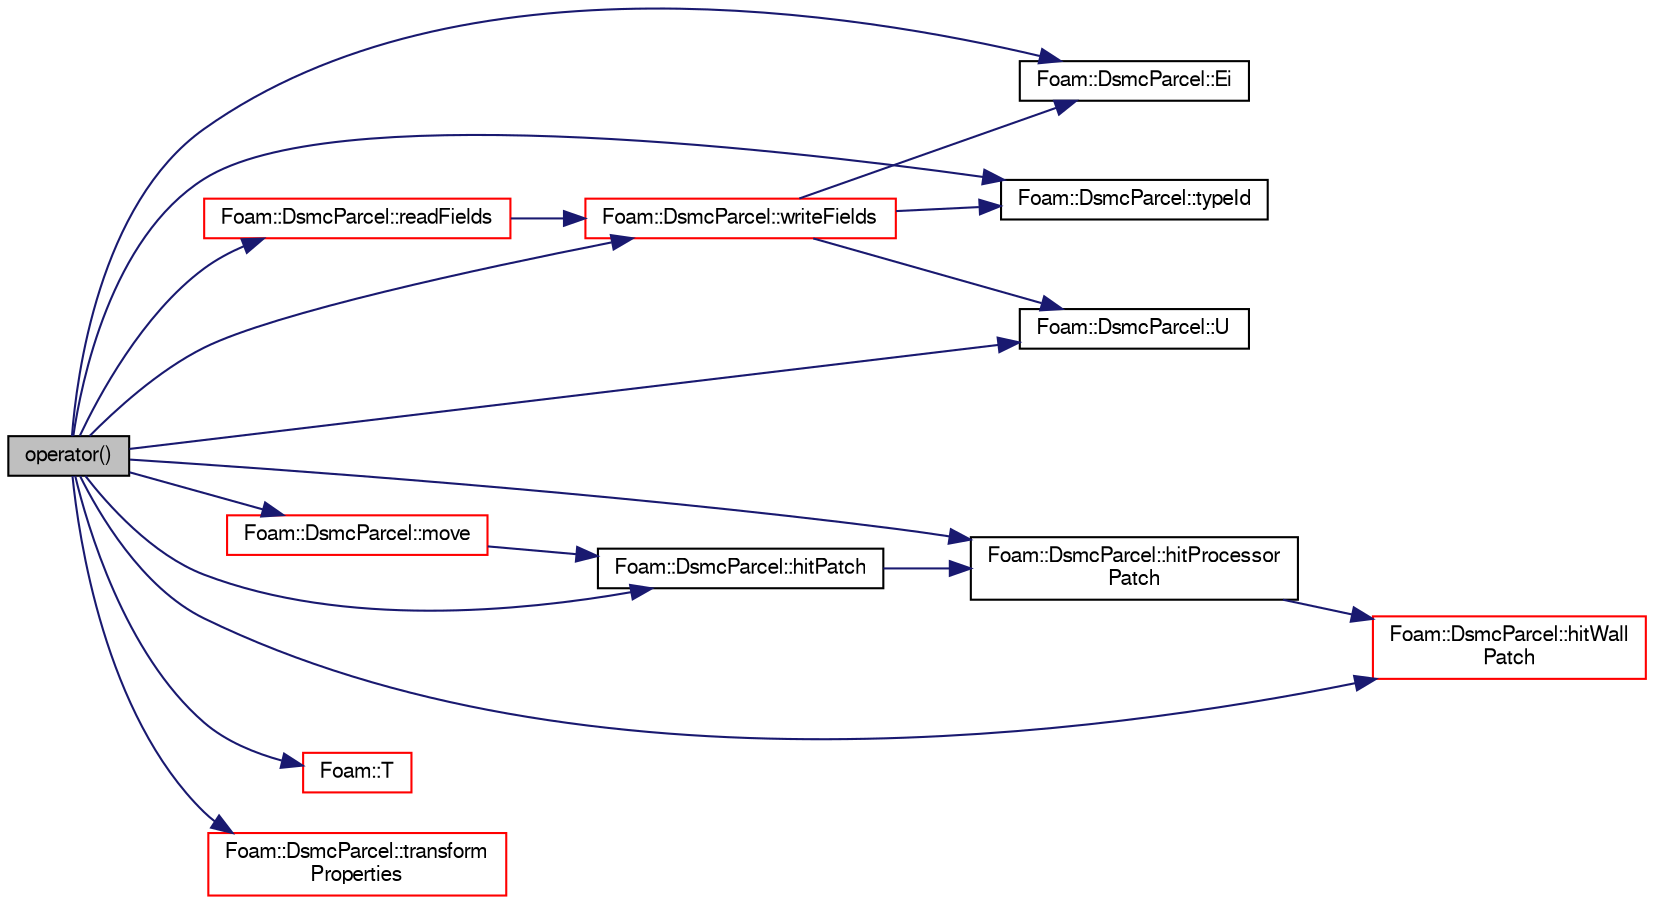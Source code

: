 digraph "operator()"
{
  bgcolor="transparent";
  edge [fontname="FreeSans",fontsize="10",labelfontname="FreeSans",labelfontsize="10"];
  node [fontname="FreeSans",fontsize="10",shape=record];
  rankdir="LR";
  Node2 [label="operator()",height=0.2,width=0.4,color="black", fillcolor="grey75", style="filled", fontcolor="black"];
  Node2 -> Node3 [color="midnightblue",fontsize="10",style="solid",fontname="FreeSans"];
  Node3 [label="Foam::DsmcParcel::Ei",height=0.2,width=0.4,color="black",URL="$a23690.html#a734fa580a880b1157e9e560aeb4cb773",tooltip="Return const access to internal energy. "];
  Node2 -> Node4 [color="midnightblue",fontsize="10",style="solid",fontname="FreeSans"];
  Node4 [label="Foam::DsmcParcel::hitPatch",height=0.2,width=0.4,color="black",URL="$a23690.html#a214601691bbcc4cad5b232f322c885fe",tooltip="Overridable function to handle the particle hitting a patch. "];
  Node4 -> Node5 [color="midnightblue",fontsize="10",style="solid",fontname="FreeSans"];
  Node5 [label="Foam::DsmcParcel::hitProcessor\lPatch",height=0.2,width=0.4,color="black",URL="$a23690.html#a33af816e273d479bfd906734e58ce6a0",tooltip="Overridable function to handle the particle hitting a. "];
  Node5 -> Node6 [color="midnightblue",fontsize="10",style="solid",fontname="FreeSans"];
  Node6 [label="Foam::DsmcParcel::hitWall\lPatch",height=0.2,width=0.4,color="red",URL="$a23690.html#a2f016956a18640904586b7df825867c8",tooltip="Overridable function to handle the particle hitting a wallPatch. "];
  Node2 -> Node5 [color="midnightblue",fontsize="10",style="solid",fontname="FreeSans"];
  Node2 -> Node6 [color="midnightblue",fontsize="10",style="solid",fontname="FreeSans"];
  Node2 -> Node23 [color="midnightblue",fontsize="10",style="solid",fontname="FreeSans"];
  Node23 [label="Foam::DsmcParcel::move",height=0.2,width=0.4,color="red",URL="$a23690.html#a11bc6dce932dcca261959dab510eca54",tooltip="Move the parcel. "];
  Node23 -> Node4 [color="midnightblue",fontsize="10",style="solid",fontname="FreeSans"];
  Node2 -> Node178 [color="midnightblue",fontsize="10",style="solid",fontname="FreeSans"];
  Node178 [label="Foam::DsmcParcel::readFields",height=0.2,width=0.4,color="red",URL="$a23690.html#a823bc53afb237f5c7493114582cb68e8"];
  Node178 -> Node180 [color="midnightblue",fontsize="10",style="solid",fontname="FreeSans"];
  Node180 [label="Foam::DsmcParcel::writeFields",height=0.2,width=0.4,color="red",URL="$a23690.html#a5aa57d13523121a065e9f40715ca81c8"];
  Node180 -> Node3 [color="midnightblue",fontsize="10",style="solid",fontname="FreeSans"];
  Node180 -> Node394 [color="midnightblue",fontsize="10",style="solid",fontname="FreeSans"];
  Node394 [label="Foam::DsmcParcel::typeId",height=0.2,width=0.4,color="black",URL="$a23690.html#a11519c8ac9e5873ad6ba4ad97a064c6a",tooltip="Return type id. "];
  Node180 -> Node395 [color="midnightblue",fontsize="10",style="solid",fontname="FreeSans"];
  Node395 [label="Foam::DsmcParcel::U",height=0.2,width=0.4,color="black",URL="$a23690.html#a2da97b6a54ebcce689188d39a79ded21",tooltip="Return const access to velocity. "];
  Node2 -> Node125 [color="midnightblue",fontsize="10",style="solid",fontname="FreeSans"];
  Node125 [label="Foam::T",height=0.2,width=0.4,color="red",URL="$a21124.html#ae57fda0abb14bb0944947c463c6e09d4"];
  Node2 -> Node396 [color="midnightblue",fontsize="10",style="solid",fontname="FreeSans"];
  Node396 [label="Foam::DsmcParcel::transform\lProperties",height=0.2,width=0.4,color="red",URL="$a23690.html#a021e6438cfdab7a29053eb812cda8ea3",tooltip="Transform the physical properties of the particle. "];
  Node2 -> Node394 [color="midnightblue",fontsize="10",style="solid",fontname="FreeSans"];
  Node2 -> Node395 [color="midnightblue",fontsize="10",style="solid",fontname="FreeSans"];
  Node2 -> Node180 [color="midnightblue",fontsize="10",style="solid",fontname="FreeSans"];
}
